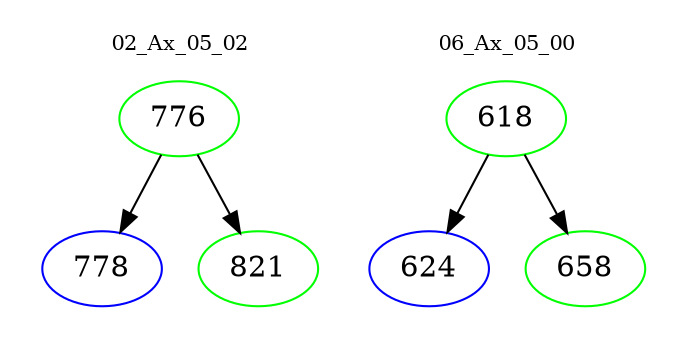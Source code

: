 digraph{
subgraph cluster_0 {
color = white
label = "02_Ax_05_02";
fontsize=10;
T0_776 [label="776", color="green"]
T0_776 -> T0_778 [color="black"]
T0_778 [label="778", color="blue"]
T0_776 -> T0_821 [color="black"]
T0_821 [label="821", color="green"]
}
subgraph cluster_1 {
color = white
label = "06_Ax_05_00";
fontsize=10;
T1_618 [label="618", color="green"]
T1_618 -> T1_624 [color="black"]
T1_624 [label="624", color="blue"]
T1_618 -> T1_658 [color="black"]
T1_658 [label="658", color="green"]
}
}
